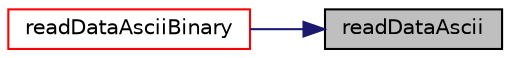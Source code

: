 digraph "readDataAscii"
{
 // LATEX_PDF_SIZE
  edge [fontname="Helvetica",fontsize="10",labelfontname="Helvetica",labelfontsize="10"];
  node [fontname="Helvetica",fontsize="10",shape=record];
  rankdir="RL";
  Node1 [label="readDataAscii",height=0.2,width=0.4,color="black", fillcolor="grey75", style="filled", fontcolor="black",tooltip=" "];
  Node1 -> Node2 [dir="back",color="midnightblue",fontsize="10",style="solid",fontname="Helvetica"];
  Node2 [label="readDataAsciiBinary",height=0.2,width=0.4,color="red", fillcolor="white", style="filled",URL="$namespacepFlow.html#a537dd03cb0d2bdf73f468941a73e6bf3",tooltip=" "];
}
